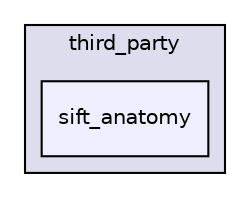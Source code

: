 digraph "src/third_party/orsa-fundamental_1.0/src/third_party/sift_anatomy" {
  compound=true
  node [ fontsize="10", fontname="Helvetica"];
  edge [ labelfontsize="10", labelfontname="Helvetica"];
  subgraph clusterdir_4a27f9e785ec53a1db7bb603f435ba9e {
    graph [ bgcolor="#ddddee", pencolor="black", label="third_party" fontname="Helvetica", fontsize="10", URL="dir_4a27f9e785ec53a1db7bb603f435ba9e.html"]
  dir_69a1802855d05c8410ee512a369d7ccc [shape=box, label="sift_anatomy", style="filled", fillcolor="#eeeeff", pencolor="black", URL="dir_69a1802855d05c8410ee512a369d7ccc.html"];
  }
}
